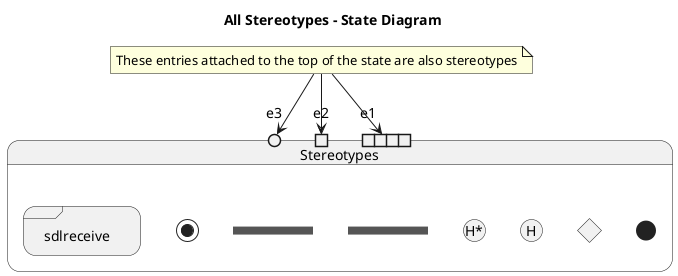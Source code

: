 @startuml All_Stereotypes

title All Stereotypes - State Diagram

state Stereotypes {
  state start1  <<start>>
  state choice1 <<choice>>
  state history1 <<history>>
  state history2 <<history*>>
  state fork1   <<fork>>
  state join1   <<join>>
  state end1    <<end>>
  state sdlreceive <<sdlreceive>>
  state e1 <<expansionInput>>
  state e2 <<inputpin>>
  state e3 <<entrypoint>>
}

note "These entries attached to the top of the state are also stereotypes" as N1

N1 --> e1
N1 --> e2
N1 --> e3

@enduml